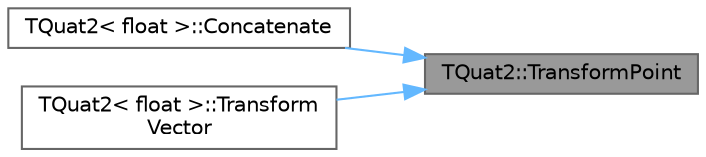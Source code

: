 digraph "TQuat2::TransformPoint"
{
 // INTERACTIVE_SVG=YES
 // LATEX_PDF_SIZE
  bgcolor="transparent";
  edge [fontname=Helvetica,fontsize=10,labelfontname=Helvetica,labelfontsize=10];
  node [fontname=Helvetica,fontsize=10,shape=box,height=0.2,width=0.4];
  rankdir="RL";
  Node1 [id="Node000001",label="TQuat2::TransformPoint",height=0.2,width=0.4,color="gray40", fillcolor="grey60", style="filled", fontcolor="black",tooltip="Transform a 2D point by the 2D complex number representing the rotation: In imaginary land: (x + yi) ..."];
  Node1 -> Node2 [id="edge1_Node000001_Node000002",dir="back",color="steelblue1",style="solid",tooltip=" "];
  Node2 [id="Node000002",label="TQuat2\< float \>::Concatenate",height=0.2,width=0.4,color="grey40", fillcolor="white", style="filled",URL="$da/d8c/classTQuat2.html#ae1de07647dc6952f25269cddcb6c0c9b",tooltip=" "];
  Node1 -> Node3 [id="edge2_Node000001_Node000003",dir="back",color="steelblue1",style="solid",tooltip=" "];
  Node3 [id="Node000003",label="TQuat2\< float \>::Transform\lVector",height=0.2,width=0.4,color="grey40", fillcolor="white", style="filled",URL="$da/d8c/classTQuat2.html#a720afb399ab5be19a7c836bf6b23494c",tooltip=" "];
}
